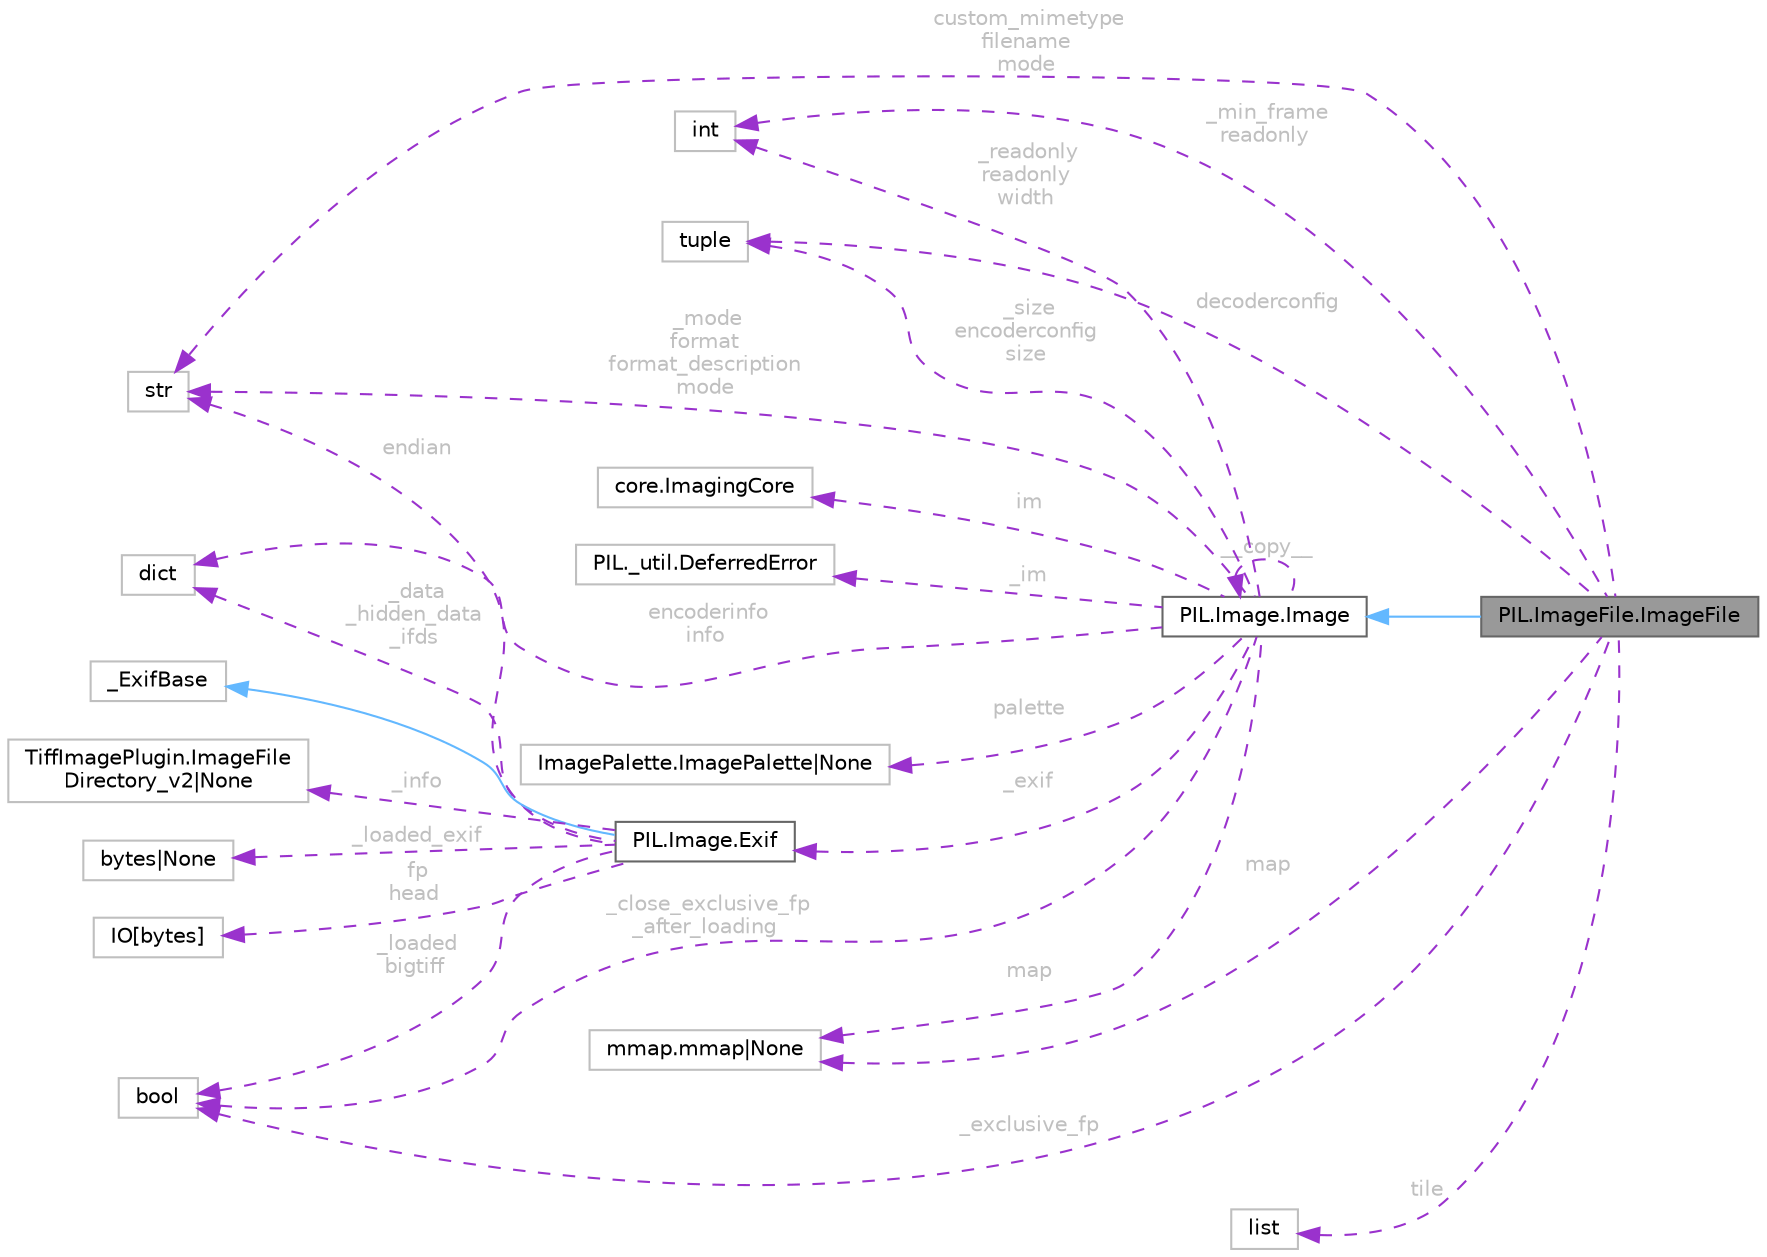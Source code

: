 digraph "PIL.ImageFile.ImageFile"
{
 // LATEX_PDF_SIZE
  bgcolor="transparent";
  edge [fontname=Helvetica,fontsize=10,labelfontname=Helvetica,labelfontsize=10];
  node [fontname=Helvetica,fontsize=10,shape=box,height=0.2,width=0.4];
  rankdir="LR";
  Node1 [id="Node000001",label="PIL.ImageFile.ImageFile",height=0.2,width=0.4,color="gray40", fillcolor="grey60", style="filled", fontcolor="black",tooltip=" "];
  Node2 -> Node1 [id="edge26_Node000001_Node000002",dir="back",color="steelblue1",style="solid",tooltip=" "];
  Node2 [id="Node000002",label="PIL.Image.Image",height=0.2,width=0.4,color="gray40", fillcolor="white", style="filled",URL="$db/d16/classPIL_1_1Image_1_1Image.html",tooltip=" "];
  Node3 -> Node2 [id="edge27_Node000002_Node000003",dir="back",color="darkorchid3",style="dashed",tooltip=" ",label=" _mode\nformat\nformat_description\nmode",fontcolor="grey" ];
  Node3 [id="Node000003",label="str",height=0.2,width=0.4,color="grey75", fillcolor="white", style="filled",tooltip=" "];
  Node4 -> Node2 [id="edge28_Node000002_Node000004",dir="back",color="darkorchid3",style="dashed",tooltip=" ",label=" _close_exclusive_fp\l_after_loading",fontcolor="grey" ];
  Node4 [id="Node000004",label="bool",height=0.2,width=0.4,color="grey75", fillcolor="white", style="filled",tooltip=" "];
  Node2 -> Node2 [id="edge29_Node000002_Node000002",dir="back",color="darkorchid3",style="dashed",tooltip=" ",label=" __copy__",fontcolor="grey" ];
  Node5 -> Node2 [id="edge30_Node000002_Node000005",dir="back",color="darkorchid3",style="dashed",tooltip=" ",label=" _im",fontcolor="grey" ];
  Node5 [id="Node000005",label="PIL._util.DeferredError",height=0.2,width=0.4,color="grey75", fillcolor="white", style="filled",URL="$d6/d5c/classPIL_1_1__util_1_1DeferredError.html",tooltip=" "];
  Node6 -> Node2 [id="edge31_Node000002_Node000006",dir="back",color="darkorchid3",style="dashed",tooltip=" ",label=" _size\nencoderconfig\nsize",fontcolor="grey" ];
  Node6 [id="Node000006",label="tuple",height=0.2,width=0.4,color="grey75", fillcolor="white", style="filled",tooltip=" "];
  Node7 -> Node2 [id="edge32_Node000002_Node000007",dir="back",color="darkorchid3",style="dashed",tooltip=" ",label=" palette",fontcolor="grey" ];
  Node7 [id="Node000007",label="ImagePalette.ImagePalette\|None",height=0.2,width=0.4,color="grey75", fillcolor="white", style="filled",tooltip=" "];
  Node8 -> Node2 [id="edge33_Node000002_Node000008",dir="back",color="darkorchid3",style="dashed",tooltip=" ",label=" encoderinfo\ninfo",fontcolor="grey" ];
  Node8 [id="Node000008",label="dict",height=0.2,width=0.4,color="grey75", fillcolor="white", style="filled",tooltip=" "];
  Node9 -> Node2 [id="edge34_Node000002_Node000009",dir="back",color="darkorchid3",style="dashed",tooltip=" ",label=" _readonly\nreadonly\nwidth",fontcolor="grey" ];
  Node9 [id="Node000009",label="int",height=0.2,width=0.4,color="grey75", fillcolor="white", style="filled",tooltip=" "];
  Node10 -> Node2 [id="edge35_Node000002_Node000010",dir="back",color="darkorchid3",style="dashed",tooltip=" ",label=" _exif",fontcolor="grey" ];
  Node10 [id="Node000010",label="PIL.Image.Exif",height=0.2,width=0.4,color="gray40", fillcolor="white", style="filled",URL="$d5/d98/classPIL_1_1Image_1_1Exif.html",tooltip=" "];
  Node11 -> Node10 [id="edge36_Node000010_Node000011",dir="back",color="steelblue1",style="solid",tooltip=" "];
  Node11 [id="Node000011",label="_ExifBase",height=0.2,width=0.4,color="grey75", fillcolor="white", style="filled",URL="$d3/dc3/class__ExifBase.html",tooltip=" "];
  Node3 -> Node10 [id="edge37_Node000010_Node000003",dir="back",color="darkorchid3",style="dashed",tooltip=" ",label=" endian",fontcolor="grey" ];
  Node4 -> Node10 [id="edge38_Node000010_Node000004",dir="back",color="darkorchid3",style="dashed",tooltip=" ",label=" _loaded\nbigtiff",fontcolor="grey" ];
  Node8 -> Node10 [id="edge39_Node000010_Node000008",dir="back",color="darkorchid3",style="dashed",tooltip=" ",label=" _data\n_hidden_data\n_ifds",fontcolor="grey" ];
  Node12 -> Node10 [id="edge40_Node000010_Node000012",dir="back",color="darkorchid3",style="dashed",tooltip=" ",label=" _info",fontcolor="grey" ];
  Node12 [id="Node000012",label="TiffImagePlugin.ImageFile\lDirectory_v2\|None",height=0.2,width=0.4,color="grey75", fillcolor="white", style="filled",tooltip=" "];
  Node13 -> Node10 [id="edge41_Node000010_Node000013",dir="back",color="darkorchid3",style="dashed",tooltip=" ",label=" _loaded_exif",fontcolor="grey" ];
  Node13 [id="Node000013",label="bytes\|None",height=0.2,width=0.4,color="grey75", fillcolor="white", style="filled",tooltip=" "];
  Node14 -> Node10 [id="edge42_Node000010_Node000014",dir="back",color="darkorchid3",style="dashed",tooltip=" ",label=" fp\nhead",fontcolor="grey" ];
  Node14 [id="Node000014",label="IO[bytes]",height=0.2,width=0.4,color="grey75", fillcolor="white", style="filled",tooltip=" "];
  Node15 -> Node2 [id="edge43_Node000002_Node000015",dir="back",color="darkorchid3",style="dashed",tooltip=" ",label=" map",fontcolor="grey" ];
  Node15 [id="Node000015",label="mmap.mmap\|None",height=0.2,width=0.4,color="grey75", fillcolor="white", style="filled",tooltip=" "];
  Node16 -> Node2 [id="edge44_Node000002_Node000016",dir="back",color="darkorchid3",style="dashed",tooltip=" ",label=" im",fontcolor="grey" ];
  Node16 [id="Node000016",label="core.ImagingCore",height=0.2,width=0.4,color="grey75", fillcolor="white", style="filled",tooltip=" "];
  Node9 -> Node1 [id="edge45_Node000001_Node000009",dir="back",color="darkorchid3",style="dashed",tooltip=" ",label=" _min_frame\nreadonly",fontcolor="grey" ];
  Node3 -> Node1 [id="edge46_Node000001_Node000003",dir="back",color="darkorchid3",style="dashed",tooltip=" ",label=" custom_mimetype\nfilename\nmode",fontcolor="grey" ];
  Node17 -> Node1 [id="edge47_Node000001_Node000017",dir="back",color="darkorchid3",style="dashed",tooltip=" ",label=" tile",fontcolor="grey" ];
  Node17 [id="Node000017",label="list",height=0.2,width=0.4,color="grey75", fillcolor="white", style="filled",tooltip=" "];
  Node6 -> Node1 [id="edge48_Node000001_Node000006",dir="back",color="darkorchid3",style="dashed",tooltip=" ",label=" decoderconfig",fontcolor="grey" ];
  Node4 -> Node1 [id="edge49_Node000001_Node000004",dir="back",color="darkorchid3",style="dashed",tooltip=" ",label=" _exclusive_fp",fontcolor="grey" ];
  Node15 -> Node1 [id="edge50_Node000001_Node000015",dir="back",color="darkorchid3",style="dashed",tooltip=" ",label=" map",fontcolor="grey" ];
}
